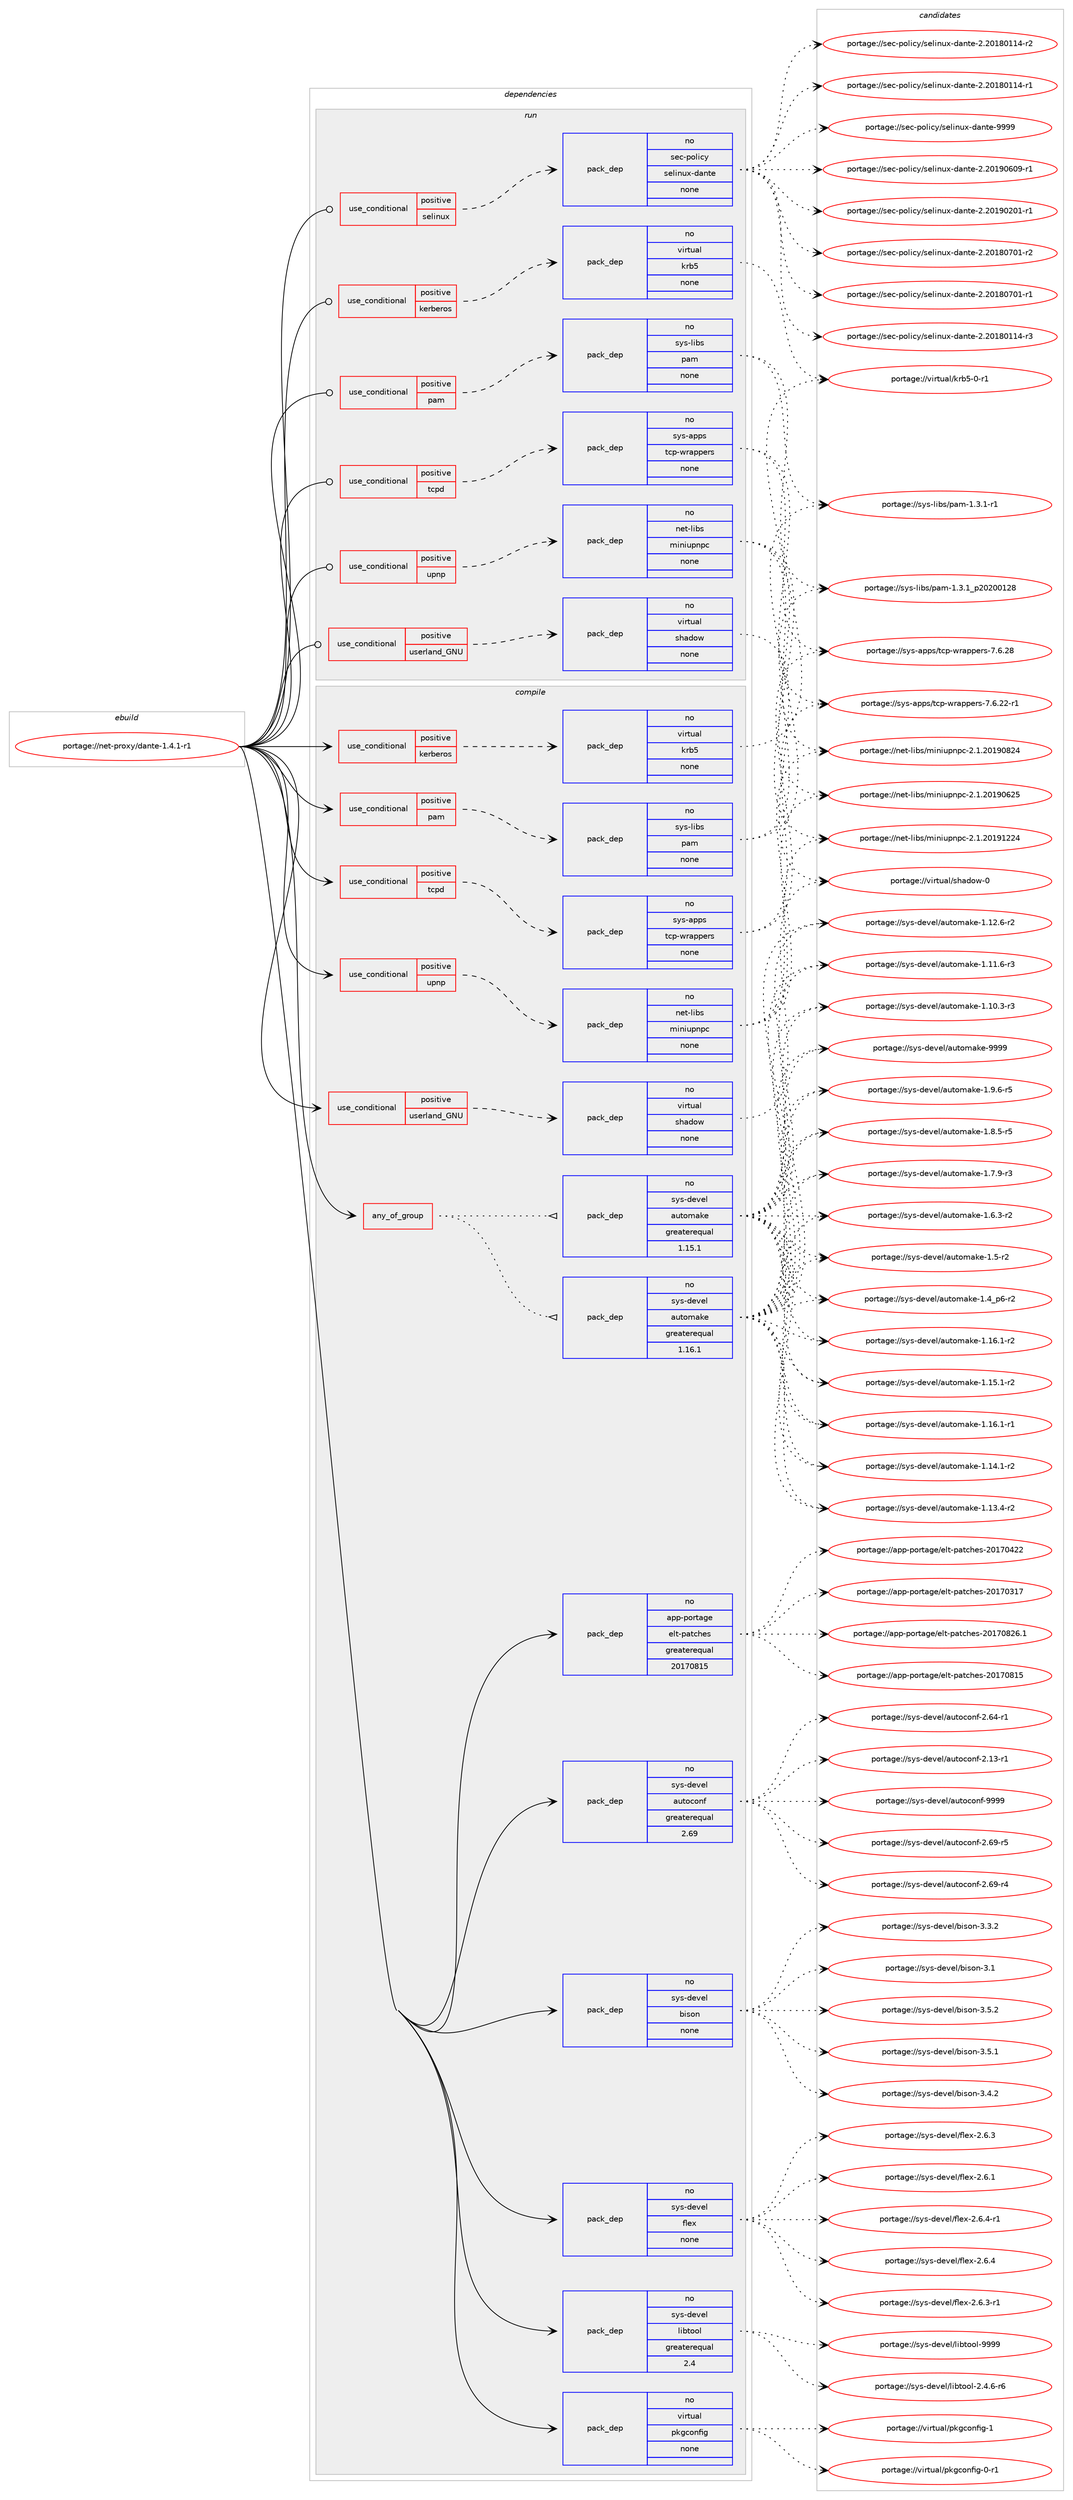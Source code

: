 digraph prolog {

# *************
# Graph options
# *************

newrank=true;
concentrate=true;
compound=true;
graph [rankdir=LR,fontname=Helvetica,fontsize=10,ranksep=1.5];#, ranksep=2.5, nodesep=0.2];
edge  [arrowhead=vee];
node  [fontname=Helvetica,fontsize=10];

# **********
# The ebuild
# **********

subgraph cluster_leftcol {
color=gray;
rank=same;
label=<<i>ebuild</i>>;
id [label="portage://net-proxy/dante-1.4.1-r1", color=red, width=4, href="../net-proxy/dante-1.4.1-r1.svg"];
}

# ****************
# The dependencies
# ****************

subgraph cluster_midcol {
color=gray;
label=<<i>dependencies</i>>;
subgraph cluster_compile {
fillcolor="#eeeeee";
style=filled;
label=<<i>compile</i>>;
subgraph any1784 {
dependency111643 [label=<<TABLE BORDER="0" CELLBORDER="1" CELLSPACING="0" CELLPADDING="4"><TR><TD CELLPADDING="10">any_of_group</TD></TR></TABLE>>, shape=none, color=red];subgraph pack87330 {
dependency111644 [label=<<TABLE BORDER="0" CELLBORDER="1" CELLSPACING="0" CELLPADDING="4" WIDTH="220"><TR><TD ROWSPAN="6" CELLPADDING="30">pack_dep</TD></TR><TR><TD WIDTH="110">no</TD></TR><TR><TD>sys-devel</TD></TR><TR><TD>automake</TD></TR><TR><TD>greaterequal</TD></TR><TR><TD>1.16.1</TD></TR></TABLE>>, shape=none, color=blue];
}
dependency111643:e -> dependency111644:w [weight=20,style="dotted",arrowhead="oinv"];
subgraph pack87331 {
dependency111645 [label=<<TABLE BORDER="0" CELLBORDER="1" CELLSPACING="0" CELLPADDING="4" WIDTH="220"><TR><TD ROWSPAN="6" CELLPADDING="30">pack_dep</TD></TR><TR><TD WIDTH="110">no</TD></TR><TR><TD>sys-devel</TD></TR><TR><TD>automake</TD></TR><TR><TD>greaterequal</TD></TR><TR><TD>1.15.1</TD></TR></TABLE>>, shape=none, color=blue];
}
dependency111643:e -> dependency111645:w [weight=20,style="dotted",arrowhead="oinv"];
}
id:e -> dependency111643:w [weight=20,style="solid",arrowhead="vee"];
subgraph cond22430 {
dependency111646 [label=<<TABLE BORDER="0" CELLBORDER="1" CELLSPACING="0" CELLPADDING="4"><TR><TD ROWSPAN="3" CELLPADDING="10">use_conditional</TD></TR><TR><TD>positive</TD></TR><TR><TD>kerberos</TD></TR></TABLE>>, shape=none, color=red];
subgraph pack87332 {
dependency111647 [label=<<TABLE BORDER="0" CELLBORDER="1" CELLSPACING="0" CELLPADDING="4" WIDTH="220"><TR><TD ROWSPAN="6" CELLPADDING="30">pack_dep</TD></TR><TR><TD WIDTH="110">no</TD></TR><TR><TD>virtual</TD></TR><TR><TD>krb5</TD></TR><TR><TD>none</TD></TR><TR><TD></TD></TR></TABLE>>, shape=none, color=blue];
}
dependency111646:e -> dependency111647:w [weight=20,style="dashed",arrowhead="vee"];
}
id:e -> dependency111646:w [weight=20,style="solid",arrowhead="vee"];
subgraph cond22431 {
dependency111648 [label=<<TABLE BORDER="0" CELLBORDER="1" CELLSPACING="0" CELLPADDING="4"><TR><TD ROWSPAN="3" CELLPADDING="10">use_conditional</TD></TR><TR><TD>positive</TD></TR><TR><TD>pam</TD></TR></TABLE>>, shape=none, color=red];
subgraph pack87333 {
dependency111649 [label=<<TABLE BORDER="0" CELLBORDER="1" CELLSPACING="0" CELLPADDING="4" WIDTH="220"><TR><TD ROWSPAN="6" CELLPADDING="30">pack_dep</TD></TR><TR><TD WIDTH="110">no</TD></TR><TR><TD>sys-libs</TD></TR><TR><TD>pam</TD></TR><TR><TD>none</TD></TR><TR><TD></TD></TR></TABLE>>, shape=none, color=blue];
}
dependency111648:e -> dependency111649:w [weight=20,style="dashed",arrowhead="vee"];
}
id:e -> dependency111648:w [weight=20,style="solid",arrowhead="vee"];
subgraph cond22432 {
dependency111650 [label=<<TABLE BORDER="0" CELLBORDER="1" CELLSPACING="0" CELLPADDING="4"><TR><TD ROWSPAN="3" CELLPADDING="10">use_conditional</TD></TR><TR><TD>positive</TD></TR><TR><TD>tcpd</TD></TR></TABLE>>, shape=none, color=red];
subgraph pack87334 {
dependency111651 [label=<<TABLE BORDER="0" CELLBORDER="1" CELLSPACING="0" CELLPADDING="4" WIDTH="220"><TR><TD ROWSPAN="6" CELLPADDING="30">pack_dep</TD></TR><TR><TD WIDTH="110">no</TD></TR><TR><TD>sys-apps</TD></TR><TR><TD>tcp-wrappers</TD></TR><TR><TD>none</TD></TR><TR><TD></TD></TR></TABLE>>, shape=none, color=blue];
}
dependency111650:e -> dependency111651:w [weight=20,style="dashed",arrowhead="vee"];
}
id:e -> dependency111650:w [weight=20,style="solid",arrowhead="vee"];
subgraph cond22433 {
dependency111652 [label=<<TABLE BORDER="0" CELLBORDER="1" CELLSPACING="0" CELLPADDING="4"><TR><TD ROWSPAN="3" CELLPADDING="10">use_conditional</TD></TR><TR><TD>positive</TD></TR><TR><TD>upnp</TD></TR></TABLE>>, shape=none, color=red];
subgraph pack87335 {
dependency111653 [label=<<TABLE BORDER="0" CELLBORDER="1" CELLSPACING="0" CELLPADDING="4" WIDTH="220"><TR><TD ROWSPAN="6" CELLPADDING="30">pack_dep</TD></TR><TR><TD WIDTH="110">no</TD></TR><TR><TD>net-libs</TD></TR><TR><TD>miniupnpc</TD></TR><TR><TD>none</TD></TR><TR><TD></TD></TR></TABLE>>, shape=none, color=blue];
}
dependency111652:e -> dependency111653:w [weight=20,style="dashed",arrowhead="vee"];
}
id:e -> dependency111652:w [weight=20,style="solid",arrowhead="vee"];
subgraph cond22434 {
dependency111654 [label=<<TABLE BORDER="0" CELLBORDER="1" CELLSPACING="0" CELLPADDING="4"><TR><TD ROWSPAN="3" CELLPADDING="10">use_conditional</TD></TR><TR><TD>positive</TD></TR><TR><TD>userland_GNU</TD></TR></TABLE>>, shape=none, color=red];
subgraph pack87336 {
dependency111655 [label=<<TABLE BORDER="0" CELLBORDER="1" CELLSPACING="0" CELLPADDING="4" WIDTH="220"><TR><TD ROWSPAN="6" CELLPADDING="30">pack_dep</TD></TR><TR><TD WIDTH="110">no</TD></TR><TR><TD>virtual</TD></TR><TR><TD>shadow</TD></TR><TR><TD>none</TD></TR><TR><TD></TD></TR></TABLE>>, shape=none, color=blue];
}
dependency111654:e -> dependency111655:w [weight=20,style="dashed",arrowhead="vee"];
}
id:e -> dependency111654:w [weight=20,style="solid",arrowhead="vee"];
subgraph pack87337 {
dependency111656 [label=<<TABLE BORDER="0" CELLBORDER="1" CELLSPACING="0" CELLPADDING="4" WIDTH="220"><TR><TD ROWSPAN="6" CELLPADDING="30">pack_dep</TD></TR><TR><TD WIDTH="110">no</TD></TR><TR><TD>app-portage</TD></TR><TR><TD>elt-patches</TD></TR><TR><TD>greaterequal</TD></TR><TR><TD>20170815</TD></TR></TABLE>>, shape=none, color=blue];
}
id:e -> dependency111656:w [weight=20,style="solid",arrowhead="vee"];
subgraph pack87338 {
dependency111657 [label=<<TABLE BORDER="0" CELLBORDER="1" CELLSPACING="0" CELLPADDING="4" WIDTH="220"><TR><TD ROWSPAN="6" CELLPADDING="30">pack_dep</TD></TR><TR><TD WIDTH="110">no</TD></TR><TR><TD>sys-devel</TD></TR><TR><TD>autoconf</TD></TR><TR><TD>greaterequal</TD></TR><TR><TD>2.69</TD></TR></TABLE>>, shape=none, color=blue];
}
id:e -> dependency111657:w [weight=20,style="solid",arrowhead="vee"];
subgraph pack87339 {
dependency111658 [label=<<TABLE BORDER="0" CELLBORDER="1" CELLSPACING="0" CELLPADDING="4" WIDTH="220"><TR><TD ROWSPAN="6" CELLPADDING="30">pack_dep</TD></TR><TR><TD WIDTH="110">no</TD></TR><TR><TD>sys-devel</TD></TR><TR><TD>bison</TD></TR><TR><TD>none</TD></TR><TR><TD></TD></TR></TABLE>>, shape=none, color=blue];
}
id:e -> dependency111658:w [weight=20,style="solid",arrowhead="vee"];
subgraph pack87340 {
dependency111659 [label=<<TABLE BORDER="0" CELLBORDER="1" CELLSPACING="0" CELLPADDING="4" WIDTH="220"><TR><TD ROWSPAN="6" CELLPADDING="30">pack_dep</TD></TR><TR><TD WIDTH="110">no</TD></TR><TR><TD>sys-devel</TD></TR><TR><TD>flex</TD></TR><TR><TD>none</TD></TR><TR><TD></TD></TR></TABLE>>, shape=none, color=blue];
}
id:e -> dependency111659:w [weight=20,style="solid",arrowhead="vee"];
subgraph pack87341 {
dependency111660 [label=<<TABLE BORDER="0" CELLBORDER="1" CELLSPACING="0" CELLPADDING="4" WIDTH="220"><TR><TD ROWSPAN="6" CELLPADDING="30">pack_dep</TD></TR><TR><TD WIDTH="110">no</TD></TR><TR><TD>sys-devel</TD></TR><TR><TD>libtool</TD></TR><TR><TD>greaterequal</TD></TR><TR><TD>2.4</TD></TR></TABLE>>, shape=none, color=blue];
}
id:e -> dependency111660:w [weight=20,style="solid",arrowhead="vee"];
subgraph pack87342 {
dependency111661 [label=<<TABLE BORDER="0" CELLBORDER="1" CELLSPACING="0" CELLPADDING="4" WIDTH="220"><TR><TD ROWSPAN="6" CELLPADDING="30">pack_dep</TD></TR><TR><TD WIDTH="110">no</TD></TR><TR><TD>virtual</TD></TR><TR><TD>pkgconfig</TD></TR><TR><TD>none</TD></TR><TR><TD></TD></TR></TABLE>>, shape=none, color=blue];
}
id:e -> dependency111661:w [weight=20,style="solid",arrowhead="vee"];
}
subgraph cluster_compileandrun {
fillcolor="#eeeeee";
style=filled;
label=<<i>compile and run</i>>;
}
subgraph cluster_run {
fillcolor="#eeeeee";
style=filled;
label=<<i>run</i>>;
subgraph cond22435 {
dependency111662 [label=<<TABLE BORDER="0" CELLBORDER="1" CELLSPACING="0" CELLPADDING="4"><TR><TD ROWSPAN="3" CELLPADDING="10">use_conditional</TD></TR><TR><TD>positive</TD></TR><TR><TD>kerberos</TD></TR></TABLE>>, shape=none, color=red];
subgraph pack87343 {
dependency111663 [label=<<TABLE BORDER="0" CELLBORDER="1" CELLSPACING="0" CELLPADDING="4" WIDTH="220"><TR><TD ROWSPAN="6" CELLPADDING="30">pack_dep</TD></TR><TR><TD WIDTH="110">no</TD></TR><TR><TD>virtual</TD></TR><TR><TD>krb5</TD></TR><TR><TD>none</TD></TR><TR><TD></TD></TR></TABLE>>, shape=none, color=blue];
}
dependency111662:e -> dependency111663:w [weight=20,style="dashed",arrowhead="vee"];
}
id:e -> dependency111662:w [weight=20,style="solid",arrowhead="odot"];
subgraph cond22436 {
dependency111664 [label=<<TABLE BORDER="0" CELLBORDER="1" CELLSPACING="0" CELLPADDING="4"><TR><TD ROWSPAN="3" CELLPADDING="10">use_conditional</TD></TR><TR><TD>positive</TD></TR><TR><TD>pam</TD></TR></TABLE>>, shape=none, color=red];
subgraph pack87344 {
dependency111665 [label=<<TABLE BORDER="0" CELLBORDER="1" CELLSPACING="0" CELLPADDING="4" WIDTH="220"><TR><TD ROWSPAN="6" CELLPADDING="30">pack_dep</TD></TR><TR><TD WIDTH="110">no</TD></TR><TR><TD>sys-libs</TD></TR><TR><TD>pam</TD></TR><TR><TD>none</TD></TR><TR><TD></TD></TR></TABLE>>, shape=none, color=blue];
}
dependency111664:e -> dependency111665:w [weight=20,style="dashed",arrowhead="vee"];
}
id:e -> dependency111664:w [weight=20,style="solid",arrowhead="odot"];
subgraph cond22437 {
dependency111666 [label=<<TABLE BORDER="0" CELLBORDER="1" CELLSPACING="0" CELLPADDING="4"><TR><TD ROWSPAN="3" CELLPADDING="10">use_conditional</TD></TR><TR><TD>positive</TD></TR><TR><TD>selinux</TD></TR></TABLE>>, shape=none, color=red];
subgraph pack87345 {
dependency111667 [label=<<TABLE BORDER="0" CELLBORDER="1" CELLSPACING="0" CELLPADDING="4" WIDTH="220"><TR><TD ROWSPAN="6" CELLPADDING="30">pack_dep</TD></TR><TR><TD WIDTH="110">no</TD></TR><TR><TD>sec-policy</TD></TR><TR><TD>selinux-dante</TD></TR><TR><TD>none</TD></TR><TR><TD></TD></TR></TABLE>>, shape=none, color=blue];
}
dependency111666:e -> dependency111667:w [weight=20,style="dashed",arrowhead="vee"];
}
id:e -> dependency111666:w [weight=20,style="solid",arrowhead="odot"];
subgraph cond22438 {
dependency111668 [label=<<TABLE BORDER="0" CELLBORDER="1" CELLSPACING="0" CELLPADDING="4"><TR><TD ROWSPAN="3" CELLPADDING="10">use_conditional</TD></TR><TR><TD>positive</TD></TR><TR><TD>tcpd</TD></TR></TABLE>>, shape=none, color=red];
subgraph pack87346 {
dependency111669 [label=<<TABLE BORDER="0" CELLBORDER="1" CELLSPACING="0" CELLPADDING="4" WIDTH="220"><TR><TD ROWSPAN="6" CELLPADDING="30">pack_dep</TD></TR><TR><TD WIDTH="110">no</TD></TR><TR><TD>sys-apps</TD></TR><TR><TD>tcp-wrappers</TD></TR><TR><TD>none</TD></TR><TR><TD></TD></TR></TABLE>>, shape=none, color=blue];
}
dependency111668:e -> dependency111669:w [weight=20,style="dashed",arrowhead="vee"];
}
id:e -> dependency111668:w [weight=20,style="solid",arrowhead="odot"];
subgraph cond22439 {
dependency111670 [label=<<TABLE BORDER="0" CELLBORDER="1" CELLSPACING="0" CELLPADDING="4"><TR><TD ROWSPAN="3" CELLPADDING="10">use_conditional</TD></TR><TR><TD>positive</TD></TR><TR><TD>upnp</TD></TR></TABLE>>, shape=none, color=red];
subgraph pack87347 {
dependency111671 [label=<<TABLE BORDER="0" CELLBORDER="1" CELLSPACING="0" CELLPADDING="4" WIDTH="220"><TR><TD ROWSPAN="6" CELLPADDING="30">pack_dep</TD></TR><TR><TD WIDTH="110">no</TD></TR><TR><TD>net-libs</TD></TR><TR><TD>miniupnpc</TD></TR><TR><TD>none</TD></TR><TR><TD></TD></TR></TABLE>>, shape=none, color=blue];
}
dependency111670:e -> dependency111671:w [weight=20,style="dashed",arrowhead="vee"];
}
id:e -> dependency111670:w [weight=20,style="solid",arrowhead="odot"];
subgraph cond22440 {
dependency111672 [label=<<TABLE BORDER="0" CELLBORDER="1" CELLSPACING="0" CELLPADDING="4"><TR><TD ROWSPAN="3" CELLPADDING="10">use_conditional</TD></TR><TR><TD>positive</TD></TR><TR><TD>userland_GNU</TD></TR></TABLE>>, shape=none, color=red];
subgraph pack87348 {
dependency111673 [label=<<TABLE BORDER="0" CELLBORDER="1" CELLSPACING="0" CELLPADDING="4" WIDTH="220"><TR><TD ROWSPAN="6" CELLPADDING="30">pack_dep</TD></TR><TR><TD WIDTH="110">no</TD></TR><TR><TD>virtual</TD></TR><TR><TD>shadow</TD></TR><TR><TD>none</TD></TR><TR><TD></TD></TR></TABLE>>, shape=none, color=blue];
}
dependency111672:e -> dependency111673:w [weight=20,style="dashed",arrowhead="vee"];
}
id:e -> dependency111672:w [weight=20,style="solid",arrowhead="odot"];
}
}

# **************
# The candidates
# **************

subgraph cluster_choices {
rank=same;
color=gray;
label=<<i>candidates</i>>;

subgraph choice87330 {
color=black;
nodesep=1;
choice115121115451001011181011084797117116111109971071014557575757 [label="portage://sys-devel/automake-9999", color=red, width=4,href="../sys-devel/automake-9999.svg"];
choice115121115451001011181011084797117116111109971071014549465746544511453 [label="portage://sys-devel/automake-1.9.6-r5", color=red, width=4,href="../sys-devel/automake-1.9.6-r5.svg"];
choice115121115451001011181011084797117116111109971071014549465646534511453 [label="portage://sys-devel/automake-1.8.5-r5", color=red, width=4,href="../sys-devel/automake-1.8.5-r5.svg"];
choice115121115451001011181011084797117116111109971071014549465546574511451 [label="portage://sys-devel/automake-1.7.9-r3", color=red, width=4,href="../sys-devel/automake-1.7.9-r3.svg"];
choice115121115451001011181011084797117116111109971071014549465446514511450 [label="portage://sys-devel/automake-1.6.3-r2", color=red, width=4,href="../sys-devel/automake-1.6.3-r2.svg"];
choice11512111545100101118101108479711711611110997107101454946534511450 [label="portage://sys-devel/automake-1.5-r2", color=red, width=4,href="../sys-devel/automake-1.5-r2.svg"];
choice115121115451001011181011084797117116111109971071014549465295112544511450 [label="portage://sys-devel/automake-1.4_p6-r2", color=red, width=4,href="../sys-devel/automake-1.4_p6-r2.svg"];
choice11512111545100101118101108479711711611110997107101454946495446494511450 [label="portage://sys-devel/automake-1.16.1-r2", color=red, width=4,href="../sys-devel/automake-1.16.1-r2.svg"];
choice11512111545100101118101108479711711611110997107101454946495446494511449 [label="portage://sys-devel/automake-1.16.1-r1", color=red, width=4,href="../sys-devel/automake-1.16.1-r1.svg"];
choice11512111545100101118101108479711711611110997107101454946495346494511450 [label="portage://sys-devel/automake-1.15.1-r2", color=red, width=4,href="../sys-devel/automake-1.15.1-r2.svg"];
choice11512111545100101118101108479711711611110997107101454946495246494511450 [label="portage://sys-devel/automake-1.14.1-r2", color=red, width=4,href="../sys-devel/automake-1.14.1-r2.svg"];
choice11512111545100101118101108479711711611110997107101454946495146524511450 [label="portage://sys-devel/automake-1.13.4-r2", color=red, width=4,href="../sys-devel/automake-1.13.4-r2.svg"];
choice11512111545100101118101108479711711611110997107101454946495046544511450 [label="portage://sys-devel/automake-1.12.6-r2", color=red, width=4,href="../sys-devel/automake-1.12.6-r2.svg"];
choice11512111545100101118101108479711711611110997107101454946494946544511451 [label="portage://sys-devel/automake-1.11.6-r3", color=red, width=4,href="../sys-devel/automake-1.11.6-r3.svg"];
choice11512111545100101118101108479711711611110997107101454946494846514511451 [label="portage://sys-devel/automake-1.10.3-r3", color=red, width=4,href="../sys-devel/automake-1.10.3-r3.svg"];
dependency111644:e -> choice115121115451001011181011084797117116111109971071014557575757:w [style=dotted,weight="100"];
dependency111644:e -> choice115121115451001011181011084797117116111109971071014549465746544511453:w [style=dotted,weight="100"];
dependency111644:e -> choice115121115451001011181011084797117116111109971071014549465646534511453:w [style=dotted,weight="100"];
dependency111644:e -> choice115121115451001011181011084797117116111109971071014549465546574511451:w [style=dotted,weight="100"];
dependency111644:e -> choice115121115451001011181011084797117116111109971071014549465446514511450:w [style=dotted,weight="100"];
dependency111644:e -> choice11512111545100101118101108479711711611110997107101454946534511450:w [style=dotted,weight="100"];
dependency111644:e -> choice115121115451001011181011084797117116111109971071014549465295112544511450:w [style=dotted,weight="100"];
dependency111644:e -> choice11512111545100101118101108479711711611110997107101454946495446494511450:w [style=dotted,weight="100"];
dependency111644:e -> choice11512111545100101118101108479711711611110997107101454946495446494511449:w [style=dotted,weight="100"];
dependency111644:e -> choice11512111545100101118101108479711711611110997107101454946495346494511450:w [style=dotted,weight="100"];
dependency111644:e -> choice11512111545100101118101108479711711611110997107101454946495246494511450:w [style=dotted,weight="100"];
dependency111644:e -> choice11512111545100101118101108479711711611110997107101454946495146524511450:w [style=dotted,weight="100"];
dependency111644:e -> choice11512111545100101118101108479711711611110997107101454946495046544511450:w [style=dotted,weight="100"];
dependency111644:e -> choice11512111545100101118101108479711711611110997107101454946494946544511451:w [style=dotted,weight="100"];
dependency111644:e -> choice11512111545100101118101108479711711611110997107101454946494846514511451:w [style=dotted,weight="100"];
}
subgraph choice87331 {
color=black;
nodesep=1;
choice115121115451001011181011084797117116111109971071014557575757 [label="portage://sys-devel/automake-9999", color=red, width=4,href="../sys-devel/automake-9999.svg"];
choice115121115451001011181011084797117116111109971071014549465746544511453 [label="portage://sys-devel/automake-1.9.6-r5", color=red, width=4,href="../sys-devel/automake-1.9.6-r5.svg"];
choice115121115451001011181011084797117116111109971071014549465646534511453 [label="portage://sys-devel/automake-1.8.5-r5", color=red, width=4,href="../sys-devel/automake-1.8.5-r5.svg"];
choice115121115451001011181011084797117116111109971071014549465546574511451 [label="portage://sys-devel/automake-1.7.9-r3", color=red, width=4,href="../sys-devel/automake-1.7.9-r3.svg"];
choice115121115451001011181011084797117116111109971071014549465446514511450 [label="portage://sys-devel/automake-1.6.3-r2", color=red, width=4,href="../sys-devel/automake-1.6.3-r2.svg"];
choice11512111545100101118101108479711711611110997107101454946534511450 [label="portage://sys-devel/automake-1.5-r2", color=red, width=4,href="../sys-devel/automake-1.5-r2.svg"];
choice115121115451001011181011084797117116111109971071014549465295112544511450 [label="portage://sys-devel/automake-1.4_p6-r2", color=red, width=4,href="../sys-devel/automake-1.4_p6-r2.svg"];
choice11512111545100101118101108479711711611110997107101454946495446494511450 [label="portage://sys-devel/automake-1.16.1-r2", color=red, width=4,href="../sys-devel/automake-1.16.1-r2.svg"];
choice11512111545100101118101108479711711611110997107101454946495446494511449 [label="portage://sys-devel/automake-1.16.1-r1", color=red, width=4,href="../sys-devel/automake-1.16.1-r1.svg"];
choice11512111545100101118101108479711711611110997107101454946495346494511450 [label="portage://sys-devel/automake-1.15.1-r2", color=red, width=4,href="../sys-devel/automake-1.15.1-r2.svg"];
choice11512111545100101118101108479711711611110997107101454946495246494511450 [label="portage://sys-devel/automake-1.14.1-r2", color=red, width=4,href="../sys-devel/automake-1.14.1-r2.svg"];
choice11512111545100101118101108479711711611110997107101454946495146524511450 [label="portage://sys-devel/automake-1.13.4-r2", color=red, width=4,href="../sys-devel/automake-1.13.4-r2.svg"];
choice11512111545100101118101108479711711611110997107101454946495046544511450 [label="portage://sys-devel/automake-1.12.6-r2", color=red, width=4,href="../sys-devel/automake-1.12.6-r2.svg"];
choice11512111545100101118101108479711711611110997107101454946494946544511451 [label="portage://sys-devel/automake-1.11.6-r3", color=red, width=4,href="../sys-devel/automake-1.11.6-r3.svg"];
choice11512111545100101118101108479711711611110997107101454946494846514511451 [label="portage://sys-devel/automake-1.10.3-r3", color=red, width=4,href="../sys-devel/automake-1.10.3-r3.svg"];
dependency111645:e -> choice115121115451001011181011084797117116111109971071014557575757:w [style=dotted,weight="100"];
dependency111645:e -> choice115121115451001011181011084797117116111109971071014549465746544511453:w [style=dotted,weight="100"];
dependency111645:e -> choice115121115451001011181011084797117116111109971071014549465646534511453:w [style=dotted,weight="100"];
dependency111645:e -> choice115121115451001011181011084797117116111109971071014549465546574511451:w [style=dotted,weight="100"];
dependency111645:e -> choice115121115451001011181011084797117116111109971071014549465446514511450:w [style=dotted,weight="100"];
dependency111645:e -> choice11512111545100101118101108479711711611110997107101454946534511450:w [style=dotted,weight="100"];
dependency111645:e -> choice115121115451001011181011084797117116111109971071014549465295112544511450:w [style=dotted,weight="100"];
dependency111645:e -> choice11512111545100101118101108479711711611110997107101454946495446494511450:w [style=dotted,weight="100"];
dependency111645:e -> choice11512111545100101118101108479711711611110997107101454946495446494511449:w [style=dotted,weight="100"];
dependency111645:e -> choice11512111545100101118101108479711711611110997107101454946495346494511450:w [style=dotted,weight="100"];
dependency111645:e -> choice11512111545100101118101108479711711611110997107101454946495246494511450:w [style=dotted,weight="100"];
dependency111645:e -> choice11512111545100101118101108479711711611110997107101454946495146524511450:w [style=dotted,weight="100"];
dependency111645:e -> choice11512111545100101118101108479711711611110997107101454946495046544511450:w [style=dotted,weight="100"];
dependency111645:e -> choice11512111545100101118101108479711711611110997107101454946494946544511451:w [style=dotted,weight="100"];
dependency111645:e -> choice11512111545100101118101108479711711611110997107101454946494846514511451:w [style=dotted,weight="100"];
}
subgraph choice87332 {
color=black;
nodesep=1;
choice1181051141161179710847107114985345484511449 [label="portage://virtual/krb5-0-r1", color=red, width=4,href="../virtual/krb5-0-r1.svg"];
dependency111647:e -> choice1181051141161179710847107114985345484511449:w [style=dotted,weight="100"];
}
subgraph choice87333 {
color=black;
nodesep=1;
choice11512111545108105981154711297109454946514649951125048504848495056 [label="portage://sys-libs/pam-1.3.1_p20200128", color=red, width=4,href="../sys-libs/pam-1.3.1_p20200128.svg"];
choice115121115451081059811547112971094549465146494511449 [label="portage://sys-libs/pam-1.3.1-r1", color=red, width=4,href="../sys-libs/pam-1.3.1-r1.svg"];
dependency111649:e -> choice11512111545108105981154711297109454946514649951125048504848495056:w [style=dotted,weight="100"];
dependency111649:e -> choice115121115451081059811547112971094549465146494511449:w [style=dotted,weight="100"];
}
subgraph choice87334 {
color=black;
nodesep=1;
choice11512111545971121121154711699112451191149711211210111411545554654465056 [label="portage://sys-apps/tcp-wrappers-7.6.28", color=red, width=4,href="../sys-apps/tcp-wrappers-7.6.28.svg"];
choice115121115459711211211547116991124511911497112112101114115455546544650504511449 [label="portage://sys-apps/tcp-wrappers-7.6.22-r1", color=red, width=4,href="../sys-apps/tcp-wrappers-7.6.22-r1.svg"];
dependency111651:e -> choice11512111545971121121154711699112451191149711211210111411545554654465056:w [style=dotted,weight="100"];
dependency111651:e -> choice115121115459711211211547116991124511911497112112101114115455546544650504511449:w [style=dotted,weight="100"];
}
subgraph choice87335 {
color=black;
nodesep=1;
choice1101011164510810598115471091051101051171121101129945504649465048495749505052 [label="portage://net-libs/miniupnpc-2.1.20191224", color=red, width=4,href="../net-libs/miniupnpc-2.1.20191224.svg"];
choice1101011164510810598115471091051101051171121101129945504649465048495748565052 [label="portage://net-libs/miniupnpc-2.1.20190824", color=red, width=4,href="../net-libs/miniupnpc-2.1.20190824.svg"];
choice1101011164510810598115471091051101051171121101129945504649465048495748545053 [label="portage://net-libs/miniupnpc-2.1.20190625", color=red, width=4,href="../net-libs/miniupnpc-2.1.20190625.svg"];
dependency111653:e -> choice1101011164510810598115471091051101051171121101129945504649465048495749505052:w [style=dotted,weight="100"];
dependency111653:e -> choice1101011164510810598115471091051101051171121101129945504649465048495748565052:w [style=dotted,weight="100"];
dependency111653:e -> choice1101011164510810598115471091051101051171121101129945504649465048495748545053:w [style=dotted,weight="100"];
}
subgraph choice87336 {
color=black;
nodesep=1;
choice1181051141161179710847115104971001111194548 [label="portage://virtual/shadow-0", color=red, width=4,href="../virtual/shadow-0.svg"];
dependency111655:e -> choice1181051141161179710847115104971001111194548:w [style=dotted,weight="100"];
}
subgraph choice87337 {
color=black;
nodesep=1;
choice971121124511211111411697103101471011081164511297116991041011154550484955485650544649 [label="portage://app-portage/elt-patches-20170826.1", color=red, width=4,href="../app-portage/elt-patches-20170826.1.svg"];
choice97112112451121111141169710310147101108116451129711699104101115455048495548564953 [label="portage://app-portage/elt-patches-20170815", color=red, width=4,href="../app-portage/elt-patches-20170815.svg"];
choice97112112451121111141169710310147101108116451129711699104101115455048495548525050 [label="portage://app-portage/elt-patches-20170422", color=red, width=4,href="../app-portage/elt-patches-20170422.svg"];
choice97112112451121111141169710310147101108116451129711699104101115455048495548514955 [label="portage://app-portage/elt-patches-20170317", color=red, width=4,href="../app-portage/elt-patches-20170317.svg"];
dependency111656:e -> choice971121124511211111411697103101471011081164511297116991041011154550484955485650544649:w [style=dotted,weight="100"];
dependency111656:e -> choice97112112451121111141169710310147101108116451129711699104101115455048495548564953:w [style=dotted,weight="100"];
dependency111656:e -> choice97112112451121111141169710310147101108116451129711699104101115455048495548525050:w [style=dotted,weight="100"];
dependency111656:e -> choice97112112451121111141169710310147101108116451129711699104101115455048495548514955:w [style=dotted,weight="100"];
}
subgraph choice87338 {
color=black;
nodesep=1;
choice115121115451001011181011084797117116111991111101024557575757 [label="portage://sys-devel/autoconf-9999", color=red, width=4,href="../sys-devel/autoconf-9999.svg"];
choice1151211154510010111810110847971171161119911111010245504654574511453 [label="portage://sys-devel/autoconf-2.69-r5", color=red, width=4,href="../sys-devel/autoconf-2.69-r5.svg"];
choice1151211154510010111810110847971171161119911111010245504654574511452 [label="portage://sys-devel/autoconf-2.69-r4", color=red, width=4,href="../sys-devel/autoconf-2.69-r4.svg"];
choice1151211154510010111810110847971171161119911111010245504654524511449 [label="portage://sys-devel/autoconf-2.64-r1", color=red, width=4,href="../sys-devel/autoconf-2.64-r1.svg"];
choice1151211154510010111810110847971171161119911111010245504649514511449 [label="portage://sys-devel/autoconf-2.13-r1", color=red, width=4,href="../sys-devel/autoconf-2.13-r1.svg"];
dependency111657:e -> choice115121115451001011181011084797117116111991111101024557575757:w [style=dotted,weight="100"];
dependency111657:e -> choice1151211154510010111810110847971171161119911111010245504654574511453:w [style=dotted,weight="100"];
dependency111657:e -> choice1151211154510010111810110847971171161119911111010245504654574511452:w [style=dotted,weight="100"];
dependency111657:e -> choice1151211154510010111810110847971171161119911111010245504654524511449:w [style=dotted,weight="100"];
dependency111657:e -> choice1151211154510010111810110847971171161119911111010245504649514511449:w [style=dotted,weight="100"];
}
subgraph choice87339 {
color=black;
nodesep=1;
choice115121115451001011181011084798105115111110455146534650 [label="portage://sys-devel/bison-3.5.2", color=red, width=4,href="../sys-devel/bison-3.5.2.svg"];
choice115121115451001011181011084798105115111110455146534649 [label="portage://sys-devel/bison-3.5.1", color=red, width=4,href="../sys-devel/bison-3.5.1.svg"];
choice115121115451001011181011084798105115111110455146524650 [label="portage://sys-devel/bison-3.4.2", color=red, width=4,href="../sys-devel/bison-3.4.2.svg"];
choice115121115451001011181011084798105115111110455146514650 [label="portage://sys-devel/bison-3.3.2", color=red, width=4,href="../sys-devel/bison-3.3.2.svg"];
choice11512111545100101118101108479810511511111045514649 [label="portage://sys-devel/bison-3.1", color=red, width=4,href="../sys-devel/bison-3.1.svg"];
dependency111658:e -> choice115121115451001011181011084798105115111110455146534650:w [style=dotted,weight="100"];
dependency111658:e -> choice115121115451001011181011084798105115111110455146534649:w [style=dotted,weight="100"];
dependency111658:e -> choice115121115451001011181011084798105115111110455146524650:w [style=dotted,weight="100"];
dependency111658:e -> choice115121115451001011181011084798105115111110455146514650:w [style=dotted,weight="100"];
dependency111658:e -> choice11512111545100101118101108479810511511111045514649:w [style=dotted,weight="100"];
}
subgraph choice87340 {
color=black;
nodesep=1;
choice11512111545100101118101108471021081011204550465446524511449 [label="portage://sys-devel/flex-2.6.4-r1", color=red, width=4,href="../sys-devel/flex-2.6.4-r1.svg"];
choice1151211154510010111810110847102108101120455046544652 [label="portage://sys-devel/flex-2.6.4", color=red, width=4,href="../sys-devel/flex-2.6.4.svg"];
choice11512111545100101118101108471021081011204550465446514511449 [label="portage://sys-devel/flex-2.6.3-r1", color=red, width=4,href="../sys-devel/flex-2.6.3-r1.svg"];
choice1151211154510010111810110847102108101120455046544651 [label="portage://sys-devel/flex-2.6.3", color=red, width=4,href="../sys-devel/flex-2.6.3.svg"];
choice1151211154510010111810110847102108101120455046544649 [label="portage://sys-devel/flex-2.6.1", color=red, width=4,href="../sys-devel/flex-2.6.1.svg"];
dependency111659:e -> choice11512111545100101118101108471021081011204550465446524511449:w [style=dotted,weight="100"];
dependency111659:e -> choice1151211154510010111810110847102108101120455046544652:w [style=dotted,weight="100"];
dependency111659:e -> choice11512111545100101118101108471021081011204550465446514511449:w [style=dotted,weight="100"];
dependency111659:e -> choice1151211154510010111810110847102108101120455046544651:w [style=dotted,weight="100"];
dependency111659:e -> choice1151211154510010111810110847102108101120455046544649:w [style=dotted,weight="100"];
}
subgraph choice87341 {
color=black;
nodesep=1;
choice1151211154510010111810110847108105981161111111084557575757 [label="portage://sys-devel/libtool-9999", color=red, width=4,href="../sys-devel/libtool-9999.svg"];
choice1151211154510010111810110847108105981161111111084550465246544511454 [label="portage://sys-devel/libtool-2.4.6-r6", color=red, width=4,href="../sys-devel/libtool-2.4.6-r6.svg"];
dependency111660:e -> choice1151211154510010111810110847108105981161111111084557575757:w [style=dotted,weight="100"];
dependency111660:e -> choice1151211154510010111810110847108105981161111111084550465246544511454:w [style=dotted,weight="100"];
}
subgraph choice87342 {
color=black;
nodesep=1;
choice1181051141161179710847112107103991111101021051034549 [label="portage://virtual/pkgconfig-1", color=red, width=4,href="../virtual/pkgconfig-1.svg"];
choice11810511411611797108471121071039911111010210510345484511449 [label="portage://virtual/pkgconfig-0-r1", color=red, width=4,href="../virtual/pkgconfig-0-r1.svg"];
dependency111661:e -> choice1181051141161179710847112107103991111101021051034549:w [style=dotted,weight="100"];
dependency111661:e -> choice11810511411611797108471121071039911111010210510345484511449:w [style=dotted,weight="100"];
}
subgraph choice87343 {
color=black;
nodesep=1;
choice1181051141161179710847107114985345484511449 [label="portage://virtual/krb5-0-r1", color=red, width=4,href="../virtual/krb5-0-r1.svg"];
dependency111663:e -> choice1181051141161179710847107114985345484511449:w [style=dotted,weight="100"];
}
subgraph choice87344 {
color=black;
nodesep=1;
choice11512111545108105981154711297109454946514649951125048504848495056 [label="portage://sys-libs/pam-1.3.1_p20200128", color=red, width=4,href="../sys-libs/pam-1.3.1_p20200128.svg"];
choice115121115451081059811547112971094549465146494511449 [label="portage://sys-libs/pam-1.3.1-r1", color=red, width=4,href="../sys-libs/pam-1.3.1-r1.svg"];
dependency111665:e -> choice11512111545108105981154711297109454946514649951125048504848495056:w [style=dotted,weight="100"];
dependency111665:e -> choice115121115451081059811547112971094549465146494511449:w [style=dotted,weight="100"];
}
subgraph choice87345 {
color=black;
nodesep=1;
choice1151019945112111108105991214711510110810511011712045100971101161014557575757 [label="portage://sec-policy/selinux-dante-9999", color=red, width=4,href="../sec-policy/selinux-dante-9999.svg"];
choice11510199451121111081059912147115101108105110117120451009711011610145504650484957485448574511449 [label="portage://sec-policy/selinux-dante-2.20190609-r1", color=red, width=4,href="../sec-policy/selinux-dante-2.20190609-r1.svg"];
choice11510199451121111081059912147115101108105110117120451009711011610145504650484957485048494511449 [label="portage://sec-policy/selinux-dante-2.20190201-r1", color=red, width=4,href="../sec-policy/selinux-dante-2.20190201-r1.svg"];
choice11510199451121111081059912147115101108105110117120451009711011610145504650484956485548494511450 [label="portage://sec-policy/selinux-dante-2.20180701-r2", color=red, width=4,href="../sec-policy/selinux-dante-2.20180701-r2.svg"];
choice11510199451121111081059912147115101108105110117120451009711011610145504650484956485548494511449 [label="portage://sec-policy/selinux-dante-2.20180701-r1", color=red, width=4,href="../sec-policy/selinux-dante-2.20180701-r1.svg"];
choice11510199451121111081059912147115101108105110117120451009711011610145504650484956484949524511451 [label="portage://sec-policy/selinux-dante-2.20180114-r3", color=red, width=4,href="../sec-policy/selinux-dante-2.20180114-r3.svg"];
choice11510199451121111081059912147115101108105110117120451009711011610145504650484956484949524511450 [label="portage://sec-policy/selinux-dante-2.20180114-r2", color=red, width=4,href="../sec-policy/selinux-dante-2.20180114-r2.svg"];
choice11510199451121111081059912147115101108105110117120451009711011610145504650484956484949524511449 [label="portage://sec-policy/selinux-dante-2.20180114-r1", color=red, width=4,href="../sec-policy/selinux-dante-2.20180114-r1.svg"];
dependency111667:e -> choice1151019945112111108105991214711510110810511011712045100971101161014557575757:w [style=dotted,weight="100"];
dependency111667:e -> choice11510199451121111081059912147115101108105110117120451009711011610145504650484957485448574511449:w [style=dotted,weight="100"];
dependency111667:e -> choice11510199451121111081059912147115101108105110117120451009711011610145504650484957485048494511449:w [style=dotted,weight="100"];
dependency111667:e -> choice11510199451121111081059912147115101108105110117120451009711011610145504650484956485548494511450:w [style=dotted,weight="100"];
dependency111667:e -> choice11510199451121111081059912147115101108105110117120451009711011610145504650484956485548494511449:w [style=dotted,weight="100"];
dependency111667:e -> choice11510199451121111081059912147115101108105110117120451009711011610145504650484956484949524511451:w [style=dotted,weight="100"];
dependency111667:e -> choice11510199451121111081059912147115101108105110117120451009711011610145504650484956484949524511450:w [style=dotted,weight="100"];
dependency111667:e -> choice11510199451121111081059912147115101108105110117120451009711011610145504650484956484949524511449:w [style=dotted,weight="100"];
}
subgraph choice87346 {
color=black;
nodesep=1;
choice11512111545971121121154711699112451191149711211210111411545554654465056 [label="portage://sys-apps/tcp-wrappers-7.6.28", color=red, width=4,href="../sys-apps/tcp-wrappers-7.6.28.svg"];
choice115121115459711211211547116991124511911497112112101114115455546544650504511449 [label="portage://sys-apps/tcp-wrappers-7.6.22-r1", color=red, width=4,href="../sys-apps/tcp-wrappers-7.6.22-r1.svg"];
dependency111669:e -> choice11512111545971121121154711699112451191149711211210111411545554654465056:w [style=dotted,weight="100"];
dependency111669:e -> choice115121115459711211211547116991124511911497112112101114115455546544650504511449:w [style=dotted,weight="100"];
}
subgraph choice87347 {
color=black;
nodesep=1;
choice1101011164510810598115471091051101051171121101129945504649465048495749505052 [label="portage://net-libs/miniupnpc-2.1.20191224", color=red, width=4,href="../net-libs/miniupnpc-2.1.20191224.svg"];
choice1101011164510810598115471091051101051171121101129945504649465048495748565052 [label="portage://net-libs/miniupnpc-2.1.20190824", color=red, width=4,href="../net-libs/miniupnpc-2.1.20190824.svg"];
choice1101011164510810598115471091051101051171121101129945504649465048495748545053 [label="portage://net-libs/miniupnpc-2.1.20190625", color=red, width=4,href="../net-libs/miniupnpc-2.1.20190625.svg"];
dependency111671:e -> choice1101011164510810598115471091051101051171121101129945504649465048495749505052:w [style=dotted,weight="100"];
dependency111671:e -> choice1101011164510810598115471091051101051171121101129945504649465048495748565052:w [style=dotted,weight="100"];
dependency111671:e -> choice1101011164510810598115471091051101051171121101129945504649465048495748545053:w [style=dotted,weight="100"];
}
subgraph choice87348 {
color=black;
nodesep=1;
choice1181051141161179710847115104971001111194548 [label="portage://virtual/shadow-0", color=red, width=4,href="../virtual/shadow-0.svg"];
dependency111673:e -> choice1181051141161179710847115104971001111194548:w [style=dotted,weight="100"];
}
}

}
